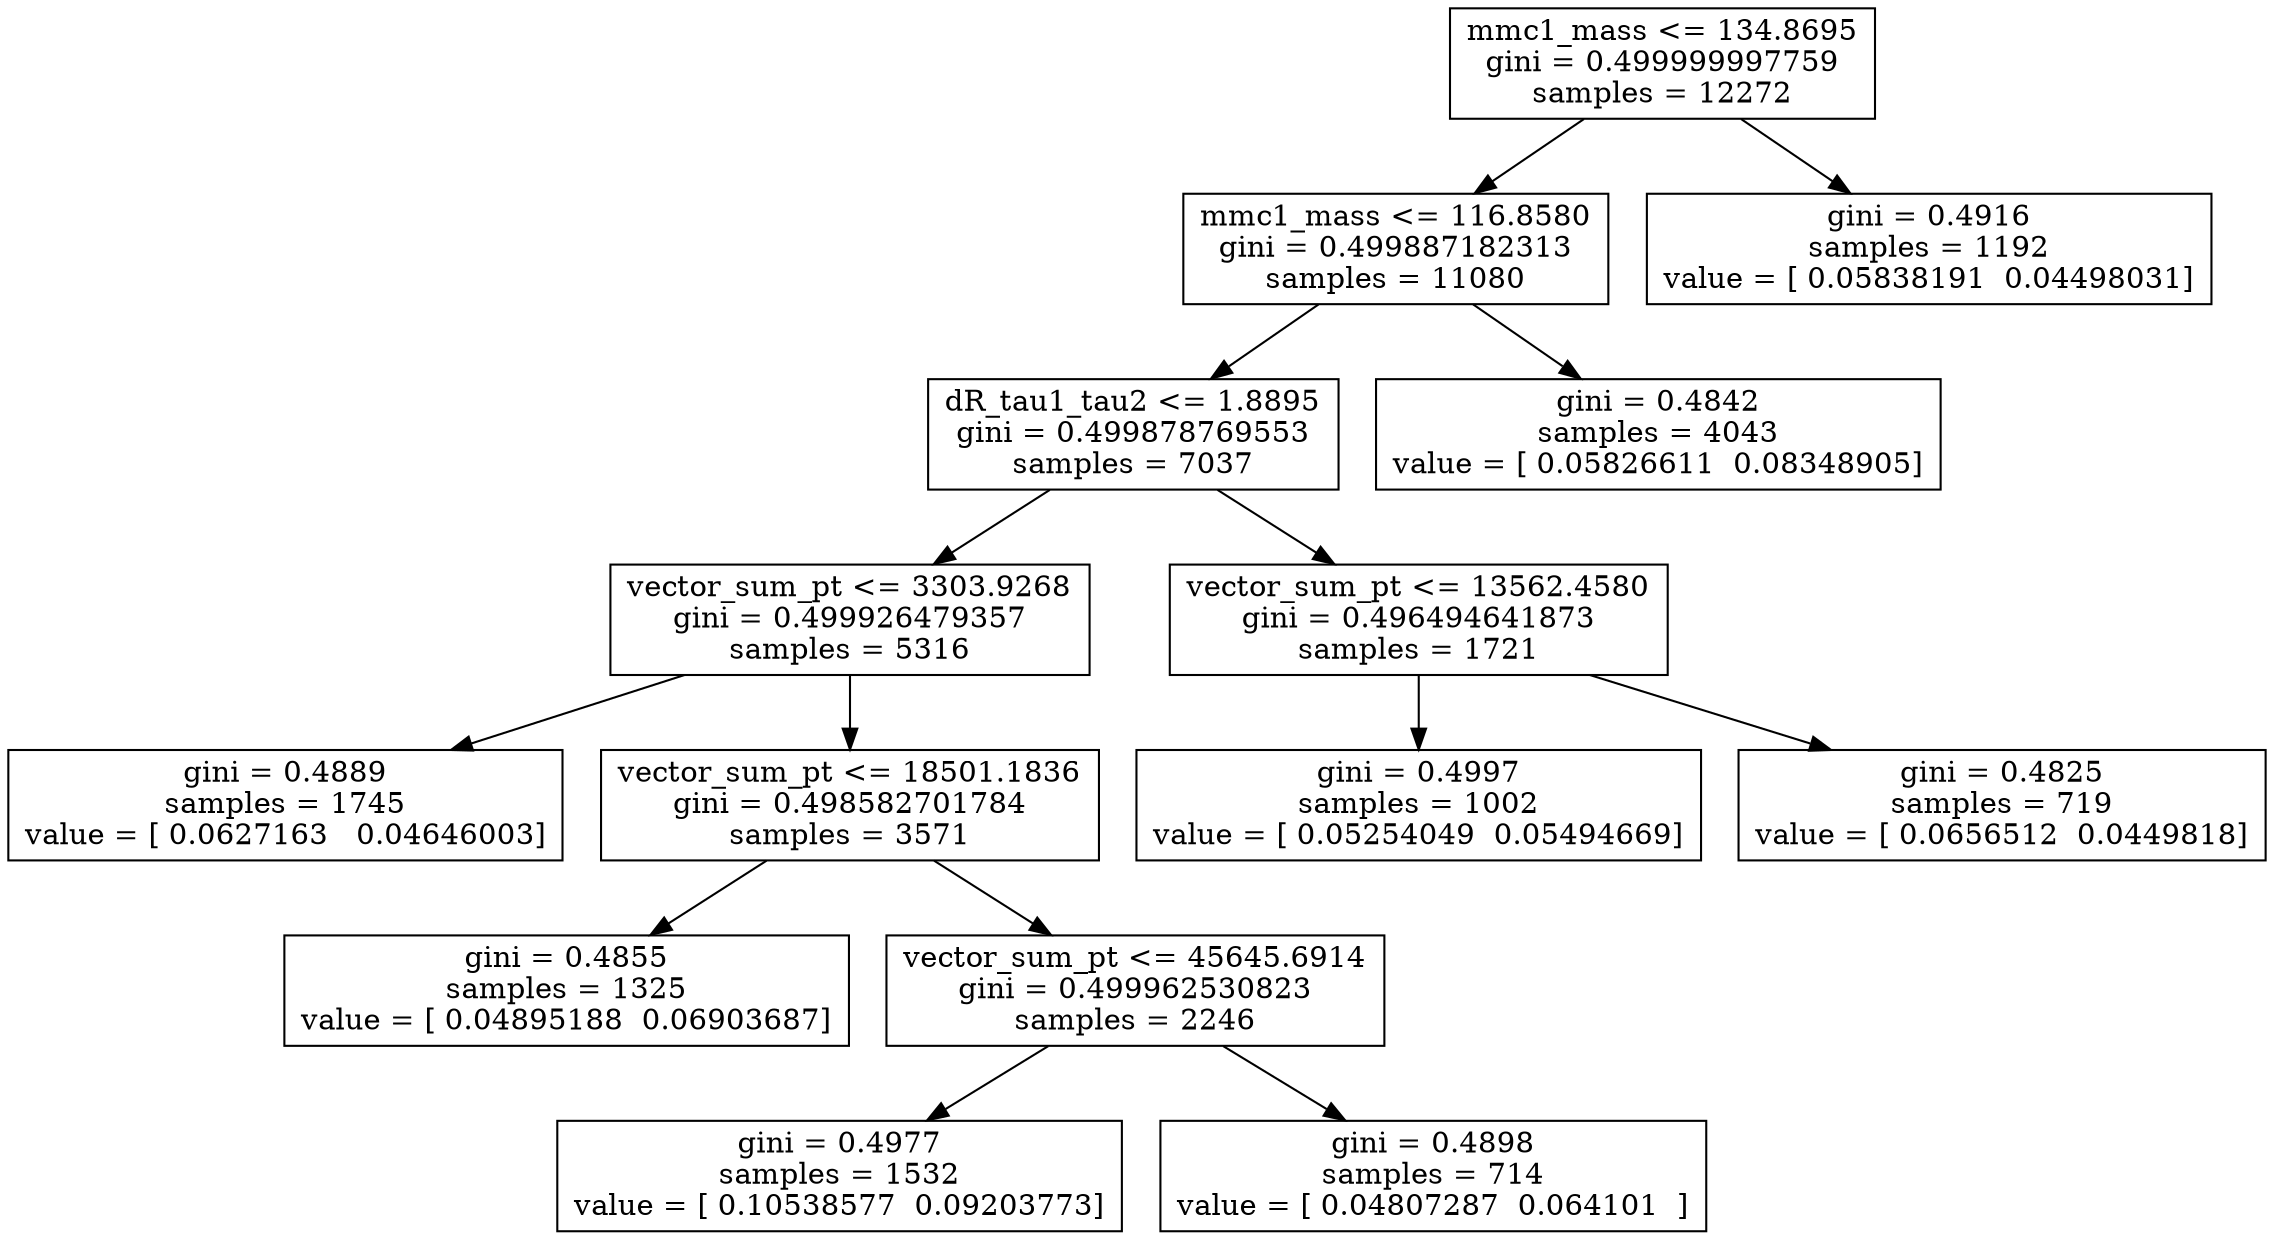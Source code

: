 digraph Tree {
0 [label="mmc1_mass <= 134.8695\ngini = 0.499999997759\nsamples = 12272", shape="box"] ;
1 [label="mmc1_mass <= 116.8580\ngini = 0.499887182313\nsamples = 11080", shape="box"] ;
0 -> 1 ;
2 [label="dR_tau1_tau2 <= 1.8895\ngini = 0.499878769553\nsamples = 7037", shape="box"] ;
1 -> 2 ;
3 [label="vector_sum_pt <= 3303.9268\ngini = 0.499926479357\nsamples = 5316", shape="box"] ;
2 -> 3 ;
4 [label="gini = 0.4889\nsamples = 1745\nvalue = [ 0.0627163   0.04646003]", shape="box"] ;
3 -> 4 ;
5 [label="vector_sum_pt <= 18501.1836\ngini = 0.498582701784\nsamples = 3571", shape="box"] ;
3 -> 5 ;
6 [label="gini = 0.4855\nsamples = 1325\nvalue = [ 0.04895188  0.06903687]", shape="box"] ;
5 -> 6 ;
7 [label="vector_sum_pt <= 45645.6914\ngini = 0.499962530823\nsamples = 2246", shape="box"] ;
5 -> 7 ;
8 [label="gini = 0.4977\nsamples = 1532\nvalue = [ 0.10538577  0.09203773]", shape="box"] ;
7 -> 8 ;
9 [label="gini = 0.4898\nsamples = 714\nvalue = [ 0.04807287  0.064101  ]", shape="box"] ;
7 -> 9 ;
10 [label="vector_sum_pt <= 13562.4580\ngini = 0.496494641873\nsamples = 1721", shape="box"] ;
2 -> 10 ;
11 [label="gini = 0.4997\nsamples = 1002\nvalue = [ 0.05254049  0.05494669]", shape="box"] ;
10 -> 11 ;
12 [label="gini = 0.4825\nsamples = 719\nvalue = [ 0.0656512  0.0449818]", shape="box"] ;
10 -> 12 ;
13 [label="gini = 0.4842\nsamples = 4043\nvalue = [ 0.05826611  0.08348905]", shape="box"] ;
1 -> 13 ;
14 [label="gini = 0.4916\nsamples = 1192\nvalue = [ 0.05838191  0.04498031]", shape="box"] ;
0 -> 14 ;
}